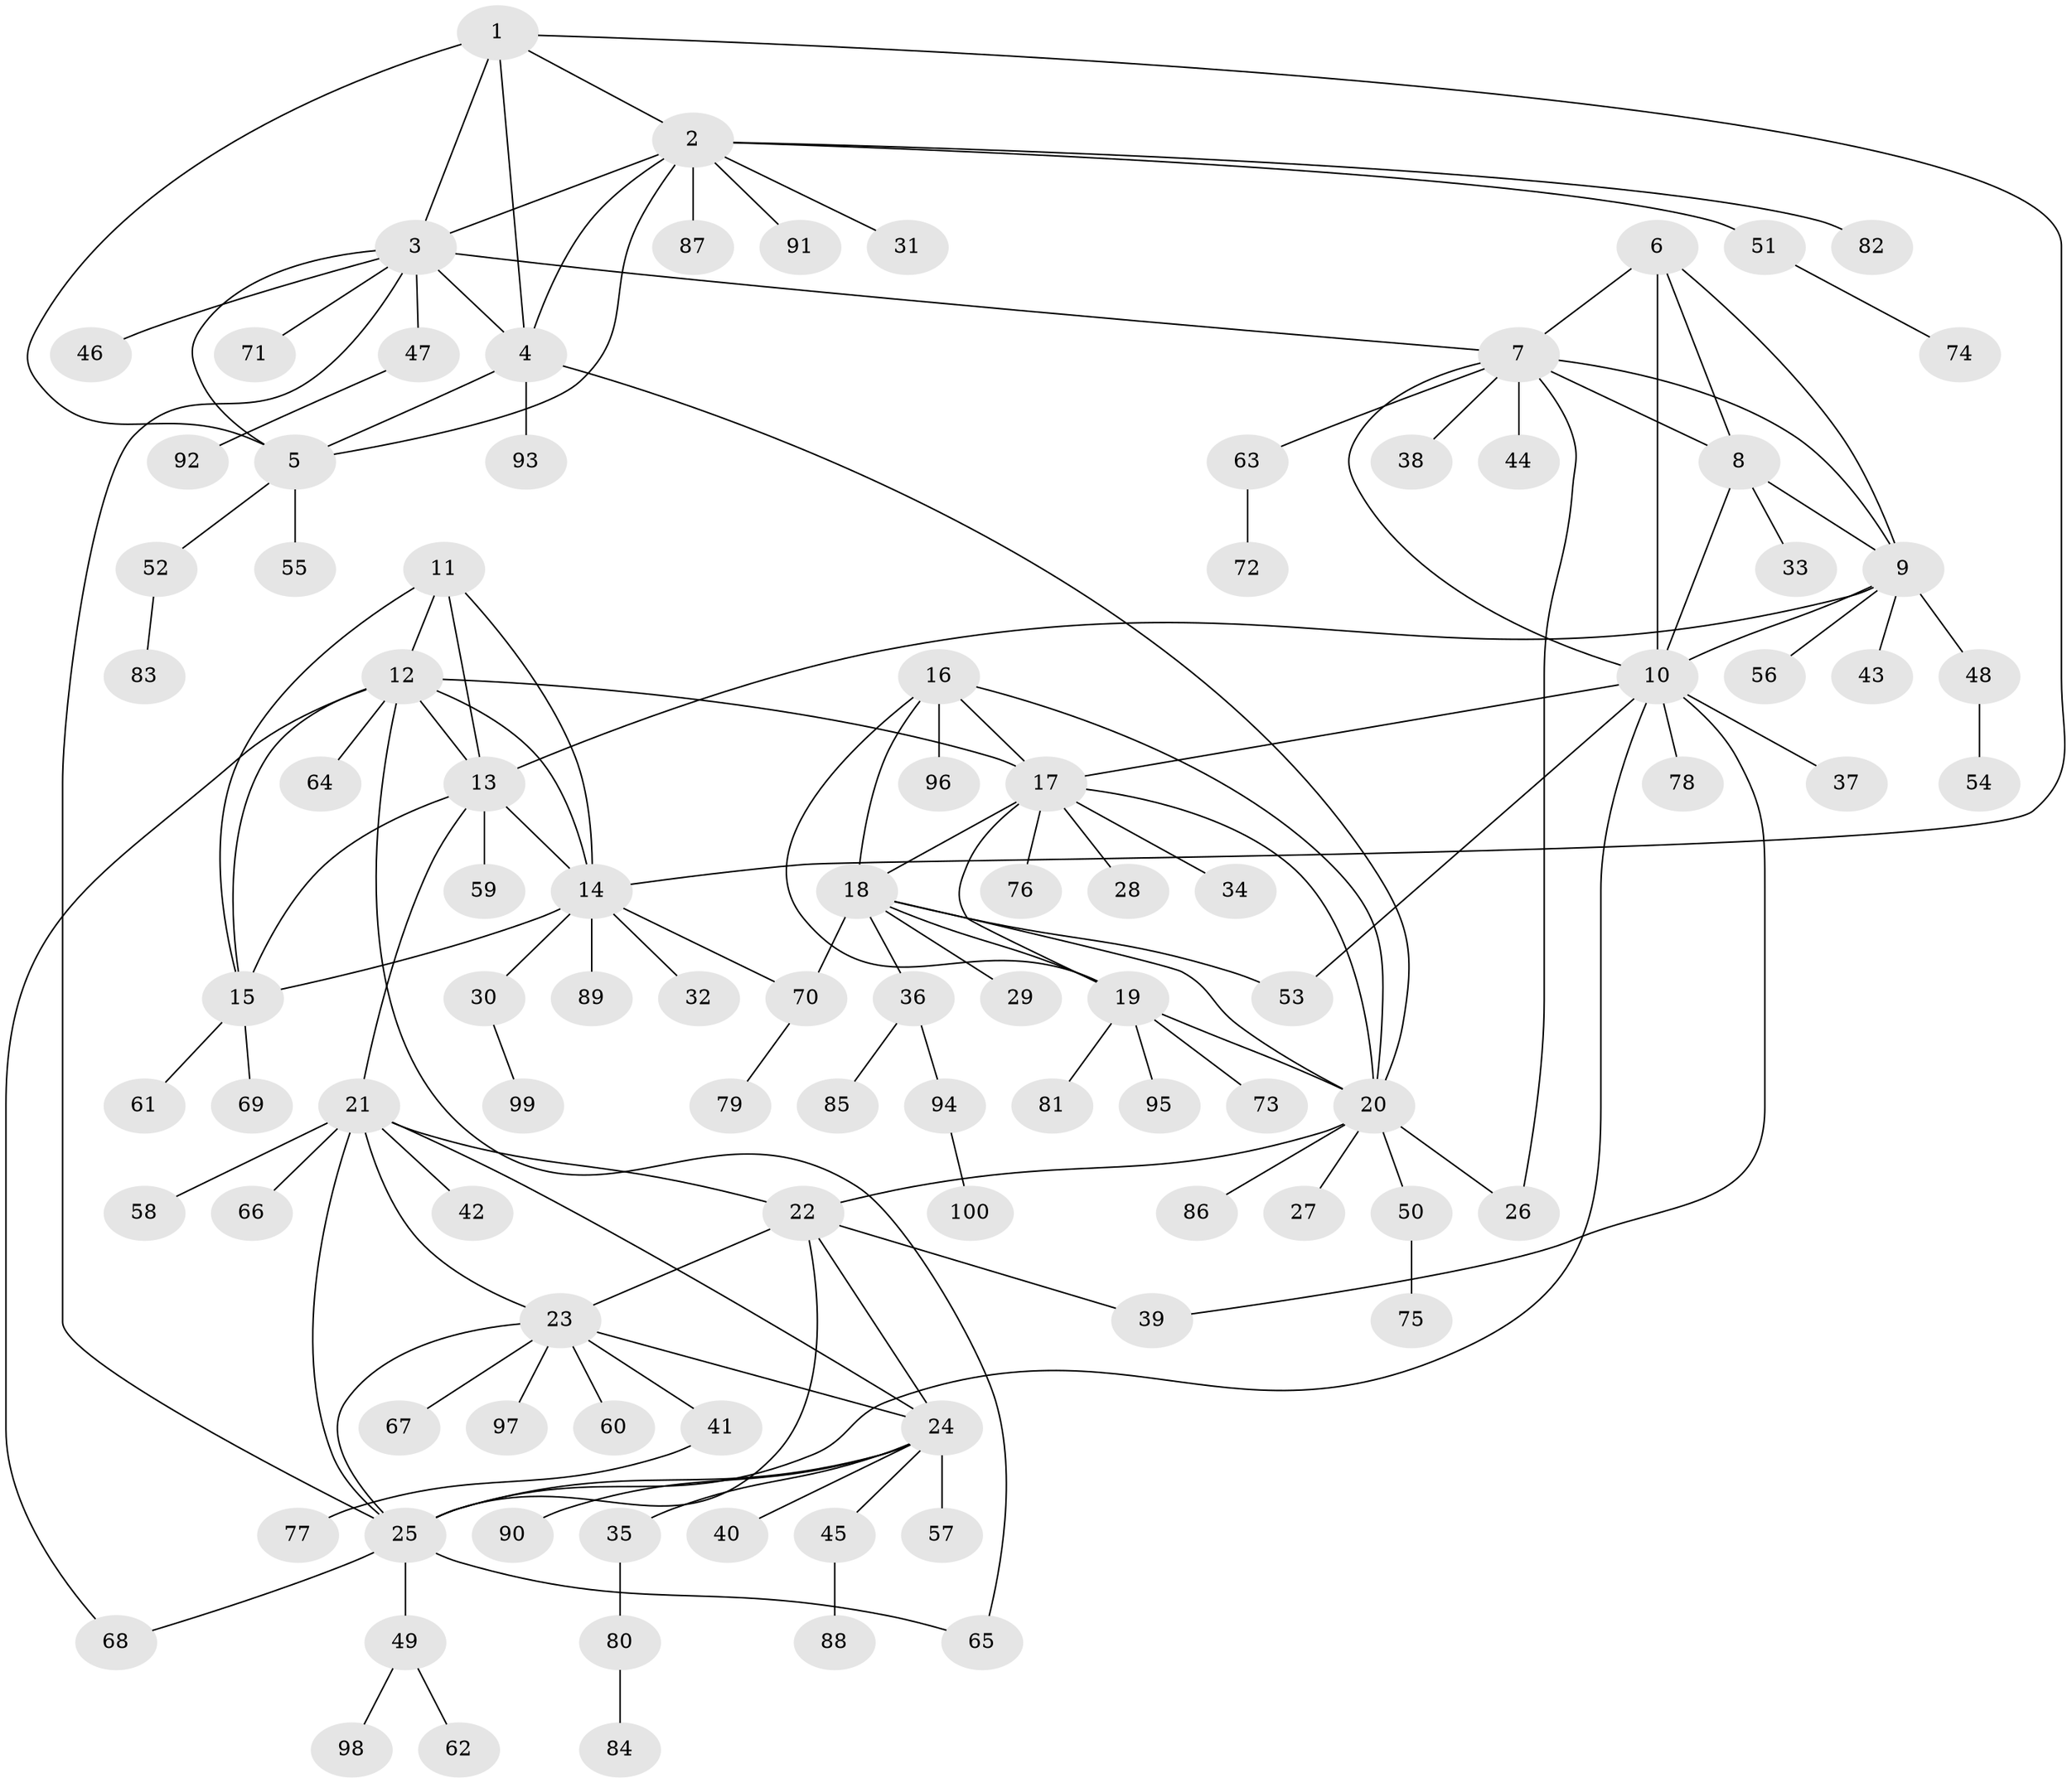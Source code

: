 // coarse degree distribution, {4: 0.016666666666666666, 13: 0.016666666666666666, 2: 0.03333333333333333, 3: 0.016666666666666666, 5: 0.016666666666666666, 7: 0.016666666666666666, 1: 0.8166666666666667, 14: 0.016666666666666666, 12: 0.03333333333333333, 11: 0.016666666666666666}
// Generated by graph-tools (version 1.1) at 2025/57/03/04/25 21:57:43]
// undirected, 100 vertices, 141 edges
graph export_dot {
graph [start="1"]
  node [color=gray90,style=filled];
  1;
  2;
  3;
  4;
  5;
  6;
  7;
  8;
  9;
  10;
  11;
  12;
  13;
  14;
  15;
  16;
  17;
  18;
  19;
  20;
  21;
  22;
  23;
  24;
  25;
  26;
  27;
  28;
  29;
  30;
  31;
  32;
  33;
  34;
  35;
  36;
  37;
  38;
  39;
  40;
  41;
  42;
  43;
  44;
  45;
  46;
  47;
  48;
  49;
  50;
  51;
  52;
  53;
  54;
  55;
  56;
  57;
  58;
  59;
  60;
  61;
  62;
  63;
  64;
  65;
  66;
  67;
  68;
  69;
  70;
  71;
  72;
  73;
  74;
  75;
  76;
  77;
  78;
  79;
  80;
  81;
  82;
  83;
  84;
  85;
  86;
  87;
  88;
  89;
  90;
  91;
  92;
  93;
  94;
  95;
  96;
  97;
  98;
  99;
  100;
  1 -- 2;
  1 -- 3;
  1 -- 4;
  1 -- 5;
  1 -- 14;
  2 -- 3;
  2 -- 4;
  2 -- 5;
  2 -- 31;
  2 -- 51;
  2 -- 82;
  2 -- 87;
  2 -- 91;
  3 -- 4;
  3 -- 5;
  3 -- 7;
  3 -- 25;
  3 -- 46;
  3 -- 47;
  3 -- 71;
  4 -- 5;
  4 -- 20;
  4 -- 93;
  5 -- 52;
  5 -- 55;
  6 -- 7;
  6 -- 8;
  6 -- 9;
  6 -- 10;
  7 -- 8;
  7 -- 9;
  7 -- 10;
  7 -- 26;
  7 -- 38;
  7 -- 44;
  7 -- 63;
  8 -- 9;
  8 -- 10;
  8 -- 33;
  9 -- 10;
  9 -- 13;
  9 -- 43;
  9 -- 48;
  9 -- 56;
  10 -- 17;
  10 -- 25;
  10 -- 37;
  10 -- 39;
  10 -- 53;
  10 -- 78;
  11 -- 12;
  11 -- 13;
  11 -- 14;
  11 -- 15;
  12 -- 13;
  12 -- 14;
  12 -- 15;
  12 -- 17;
  12 -- 64;
  12 -- 65;
  12 -- 68;
  13 -- 14;
  13 -- 15;
  13 -- 21;
  13 -- 59;
  14 -- 15;
  14 -- 30;
  14 -- 32;
  14 -- 70;
  14 -- 89;
  15 -- 61;
  15 -- 69;
  16 -- 17;
  16 -- 18;
  16 -- 19;
  16 -- 20;
  16 -- 96;
  17 -- 18;
  17 -- 19;
  17 -- 20;
  17 -- 28;
  17 -- 34;
  17 -- 76;
  18 -- 19;
  18 -- 20;
  18 -- 29;
  18 -- 36;
  18 -- 53;
  18 -- 70;
  19 -- 20;
  19 -- 73;
  19 -- 81;
  19 -- 95;
  20 -- 22;
  20 -- 26;
  20 -- 27;
  20 -- 50;
  20 -- 86;
  21 -- 22;
  21 -- 23;
  21 -- 24;
  21 -- 25;
  21 -- 42;
  21 -- 58;
  21 -- 66;
  22 -- 23;
  22 -- 24;
  22 -- 25;
  22 -- 39;
  23 -- 24;
  23 -- 25;
  23 -- 41;
  23 -- 60;
  23 -- 67;
  23 -- 97;
  24 -- 25;
  24 -- 35;
  24 -- 40;
  24 -- 45;
  24 -- 57;
  24 -- 90;
  25 -- 49;
  25 -- 65;
  25 -- 68;
  30 -- 99;
  35 -- 80;
  36 -- 85;
  36 -- 94;
  41 -- 77;
  45 -- 88;
  47 -- 92;
  48 -- 54;
  49 -- 62;
  49 -- 98;
  50 -- 75;
  51 -- 74;
  52 -- 83;
  63 -- 72;
  70 -- 79;
  80 -- 84;
  94 -- 100;
}

